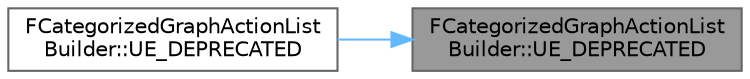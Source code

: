 digraph "FCategorizedGraphActionListBuilder::UE_DEPRECATED"
{
 // INTERACTIVE_SVG=YES
 // LATEX_PDF_SIZE
  bgcolor="transparent";
  edge [fontname=Helvetica,fontsize=10,labelfontname=Helvetica,labelfontsize=10];
  node [fontname=Helvetica,fontsize=10,shape=box,height=0.2,width=0.4];
  rankdir="RL";
  Node1 [id="Node000001",label="FCategorizedGraphActionList\lBuilder::UE_DEPRECATED",height=0.2,width=0.4,color="gray40", fillcolor="grey60", style="filled", fontcolor="black",tooltip=" "];
  Node1 -> Node2 [id="edge1_Node000001_Node000002",dir="back",color="steelblue1",style="solid",tooltip=" "];
  Node2 [id="Node000002",label="FCategorizedGraphActionList\lBuilder::UE_DEPRECATED",height=0.2,width=0.4,color="grey40", fillcolor="white", style="filled",URL="$d2/dc5/structFCategorizedGraphActionListBuilder.html#a3529eeef8684b468cbd7a80146707690",tooltip=" "];
}
